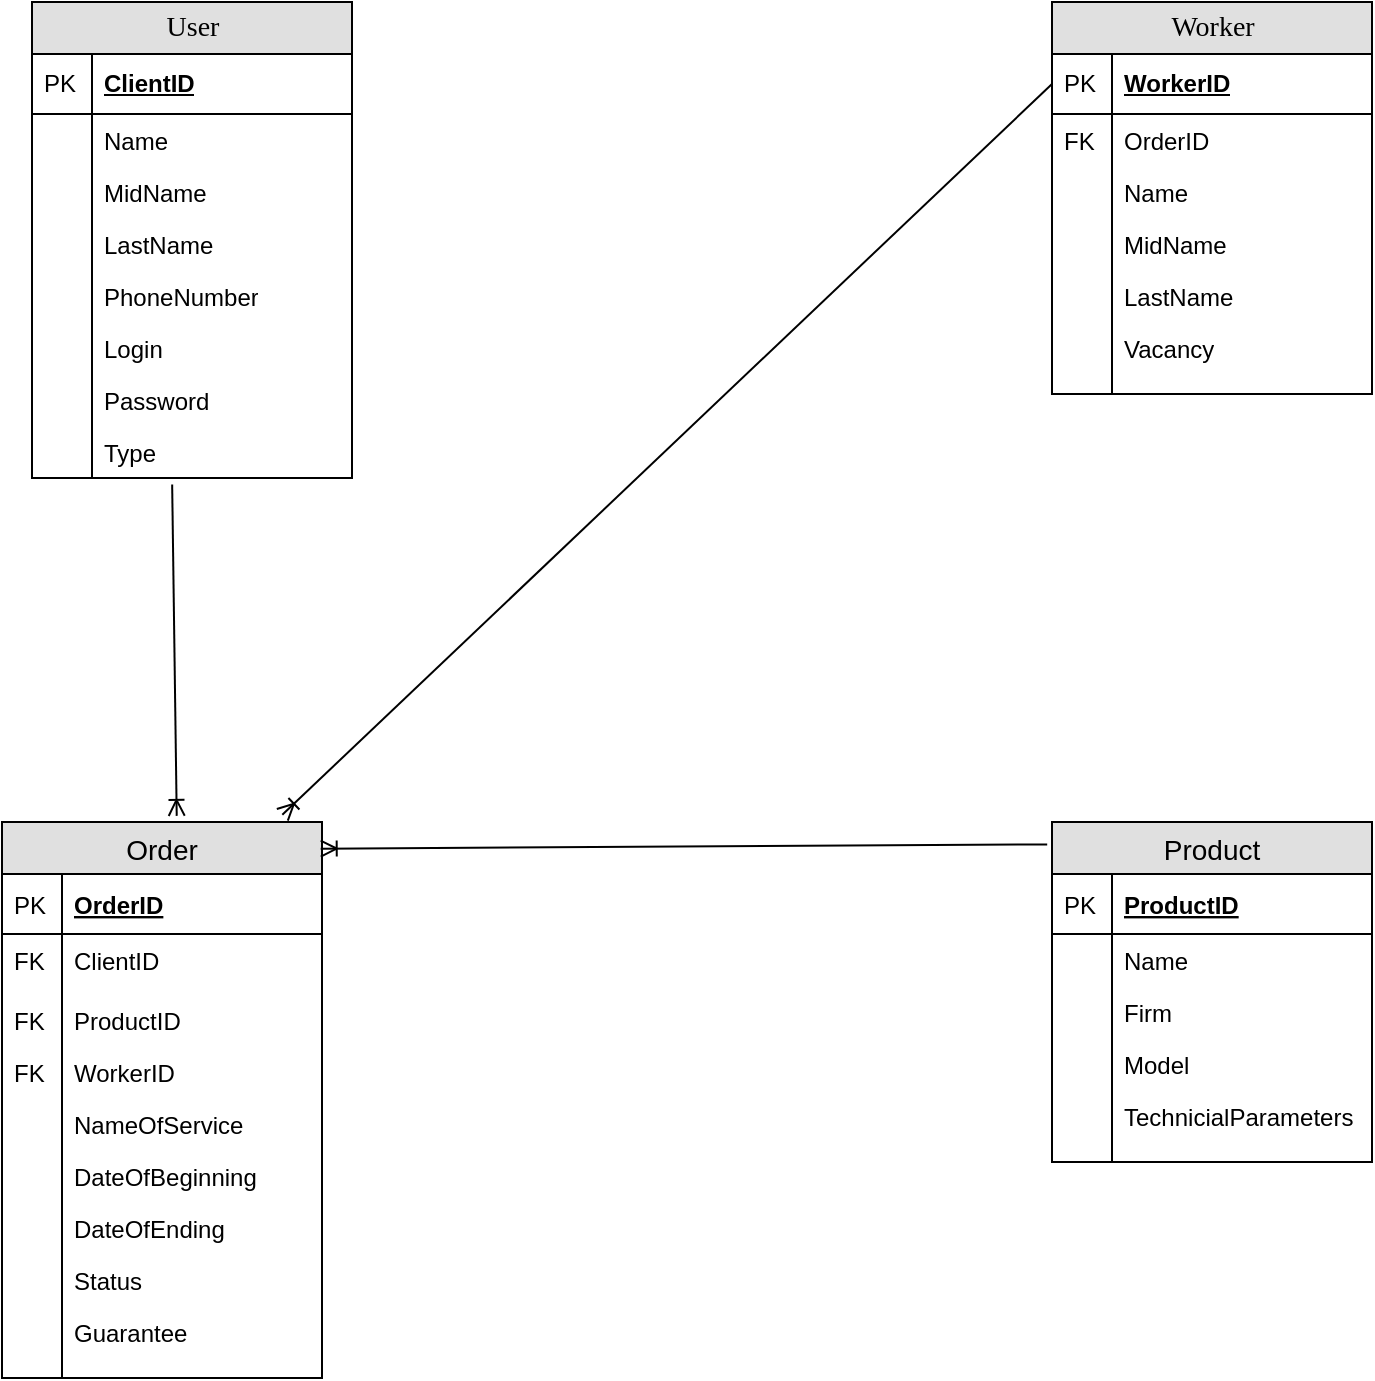 <mxfile version="10.7.4" type="github"><diagram name="Page-1" id="e56a1550-8fbb-45ad-956c-1786394a9013"><mxGraphModel dx="1010" dy="582" grid="1" gridSize="10" guides="1" tooltips="1" connect="1" arrows="1" fold="1" page="1" pageScale="1" pageWidth="1100" pageHeight="850" background="#ffffff" math="0" shadow="0"><root><mxCell id="0"/><mxCell id="1" parent="0"/><mxCell id="2e49270ec7c68f3f-8" value="User" style="swimlane;html=1;fontStyle=0;childLayout=stackLayout;horizontal=1;startSize=26;fillColor=#e0e0e0;horizontalStack=0;resizeParent=1;resizeLast=0;collapsible=1;marginBottom=0;swimlaneFillColor=#ffffff;align=center;rounded=0;shadow=0;comic=0;labelBackgroundColor=none;strokeColor=#000000;strokeWidth=1;fontFamily=Verdana;fontSize=14;fontColor=#000000;swimlaneLine=1;" parent="1" vertex="1"><mxGeometry x="140" y="9" width="160" height="238" as="geometry"/></mxCell><mxCell id="2e49270ec7c68f3f-9" value="ClientID" style="shape=partialRectangle;top=0;left=0;right=0;bottom=1;html=1;align=left;verticalAlign=middle;fillColor=none;spacingLeft=34;spacingRight=4;whiteSpace=wrap;overflow=hidden;rotatable=0;points=[[0,0.5],[1,0.5]];portConstraint=eastwest;dropTarget=0;fontStyle=5;" parent="2e49270ec7c68f3f-8" vertex="1"><mxGeometry y="26" width="160" height="30" as="geometry"/></mxCell><mxCell id="2e49270ec7c68f3f-10" value="PK" style="shape=partialRectangle;top=0;left=0;bottom=0;html=1;fillColor=none;align=left;verticalAlign=middle;spacingLeft=4;spacingRight=4;whiteSpace=wrap;overflow=hidden;rotatable=0;points=[];portConstraint=eastwest;part=1;" parent="2e49270ec7c68f3f-9" vertex="1" connectable="0"><mxGeometry width="30" height="30" as="geometry"/></mxCell><mxCell id="2e49270ec7c68f3f-11" value="Name" style="shape=partialRectangle;top=0;left=0;right=0;bottom=0;html=1;align=left;verticalAlign=top;fillColor=none;spacingLeft=34;spacingRight=4;whiteSpace=wrap;overflow=hidden;rotatable=0;points=[[0,0.5],[1,0.5]];portConstraint=eastwest;dropTarget=0;" parent="2e49270ec7c68f3f-8" vertex="1"><mxGeometry y="56" width="160" height="26" as="geometry"/></mxCell><mxCell id="2e49270ec7c68f3f-12" value="" style="shape=partialRectangle;top=0;left=0;bottom=0;html=1;fillColor=none;align=left;verticalAlign=top;spacingLeft=4;spacingRight=4;whiteSpace=wrap;overflow=hidden;rotatable=0;points=[];portConstraint=eastwest;part=1;" parent="2e49270ec7c68f3f-11" vertex="1" connectable="0"><mxGeometry width="30" height="26" as="geometry"/></mxCell><mxCell id="2e49270ec7c68f3f-13" value="MidName" style="shape=partialRectangle;top=0;left=0;right=0;bottom=0;html=1;align=left;verticalAlign=top;fillColor=none;spacingLeft=34;spacingRight=4;whiteSpace=wrap;overflow=hidden;rotatable=0;points=[[0,0.5],[1,0.5]];portConstraint=eastwest;dropTarget=0;" parent="2e49270ec7c68f3f-8" vertex="1"><mxGeometry y="82" width="160" height="26" as="geometry"/></mxCell><mxCell id="2e49270ec7c68f3f-14" value="" style="shape=partialRectangle;top=0;left=0;bottom=0;html=1;fillColor=none;align=left;verticalAlign=top;spacingLeft=4;spacingRight=4;whiteSpace=wrap;overflow=hidden;rotatable=0;points=[];portConstraint=eastwest;part=1;" parent="2e49270ec7c68f3f-13" vertex="1" connectable="0"><mxGeometry width="30" height="26" as="geometry"/></mxCell><mxCell id="2e49270ec7c68f3f-15" value="LastName" style="shape=partialRectangle;top=0;left=0;right=0;bottom=0;html=1;align=left;verticalAlign=top;fillColor=none;spacingLeft=34;spacingRight=4;whiteSpace=wrap;overflow=hidden;rotatable=0;points=[[0,0.5],[1,0.5]];portConstraint=eastwest;dropTarget=0;" parent="2e49270ec7c68f3f-8" vertex="1"><mxGeometry y="108" width="160" height="26" as="geometry"/></mxCell><mxCell id="2e49270ec7c68f3f-16" value="" style="shape=partialRectangle;top=0;left=0;bottom=0;html=1;fillColor=none;align=left;verticalAlign=top;spacingLeft=4;spacingRight=4;whiteSpace=wrap;overflow=hidden;rotatable=0;points=[];portConstraint=eastwest;part=1;" parent="2e49270ec7c68f3f-15" vertex="1" connectable="0"><mxGeometry width="30" height="26" as="geometry"/></mxCell><mxCell id="dgEd9h6C8QUHjy-DAuUv-50" value="PhoneNumber" style="shape=partialRectangle;top=0;left=0;right=0;bottom=0;html=1;align=left;verticalAlign=top;fillColor=none;spacingLeft=34;spacingRight=4;whiteSpace=wrap;overflow=hidden;rotatable=0;points=[[0,0.5],[1,0.5]];portConstraint=eastwest;dropTarget=0;" parent="2e49270ec7c68f3f-8" vertex="1"><mxGeometry y="134" width="160" height="26" as="geometry"/></mxCell><mxCell id="dgEd9h6C8QUHjy-DAuUv-51" value="" style="shape=partialRectangle;top=0;left=0;bottom=0;html=1;fillColor=none;align=left;verticalAlign=top;spacingLeft=4;spacingRight=4;whiteSpace=wrap;overflow=hidden;rotatable=0;points=[];portConstraint=eastwest;part=1;" parent="dgEd9h6C8QUHjy-DAuUv-50" vertex="1" connectable="0"><mxGeometry width="30" height="26" as="geometry"/></mxCell><mxCell id="1t4FAC0QkQ_IlfEiostJ-3" value="Login" style="shape=partialRectangle;top=0;left=0;right=0;bottom=0;align=left;verticalAlign=top;fillColor=none;spacingLeft=34;spacingRight=4;overflow=hidden;rotatable=0;points=[[0,0.5],[1,0.5]];portConstraint=eastwest;dropTarget=0;fontSize=12;" vertex="1" parent="2e49270ec7c68f3f-8"><mxGeometry y="160" width="160" height="26" as="geometry"/></mxCell><mxCell id="1t4FAC0QkQ_IlfEiostJ-4" value="" style="shape=partialRectangle;top=0;left=0;bottom=0;fillColor=none;align=left;verticalAlign=top;spacingLeft=4;spacingRight=4;overflow=hidden;rotatable=0;points=[];portConstraint=eastwest;part=1;fontSize=12;" vertex="1" connectable="0" parent="1t4FAC0QkQ_IlfEiostJ-3"><mxGeometry width="30" height="26" as="geometry"/></mxCell><mxCell id="1t4FAC0QkQ_IlfEiostJ-7" value="Password" style="shape=partialRectangle;top=0;left=0;right=0;bottom=0;align=left;verticalAlign=top;fillColor=none;spacingLeft=34;spacingRight=4;overflow=hidden;rotatable=0;points=[[0,0.5],[1,0.5]];portConstraint=eastwest;dropTarget=0;fontSize=12;" vertex="1" parent="2e49270ec7c68f3f-8"><mxGeometry y="186" width="160" height="26" as="geometry"/></mxCell><mxCell id="1t4FAC0QkQ_IlfEiostJ-8" value="" style="shape=partialRectangle;top=0;left=0;bottom=0;fillColor=none;align=left;verticalAlign=top;spacingLeft=4;spacingRight=4;overflow=hidden;rotatable=0;points=[];portConstraint=eastwest;part=1;fontSize=12;" vertex="1" connectable="0" parent="1t4FAC0QkQ_IlfEiostJ-7"><mxGeometry width="30" height="26" as="geometry"/></mxCell><mxCell id="1t4FAC0QkQ_IlfEiostJ-5" value="Type" style="shape=partialRectangle;top=0;left=0;right=0;bottom=0;align=left;verticalAlign=top;fillColor=none;spacingLeft=34;spacingRight=4;overflow=hidden;rotatable=0;points=[[0,0.5],[1,0.5]];portConstraint=eastwest;dropTarget=0;fontSize=12;" vertex="1" parent="2e49270ec7c68f3f-8"><mxGeometry y="212" width="160" height="26" as="geometry"/></mxCell><mxCell id="1t4FAC0QkQ_IlfEiostJ-6" value="" style="shape=partialRectangle;top=0;left=0;bottom=0;fillColor=none;align=left;verticalAlign=top;spacingLeft=4;spacingRight=4;overflow=hidden;rotatable=0;points=[];portConstraint=eastwest;part=1;fontSize=12;" vertex="1" connectable="0" parent="1t4FAC0QkQ_IlfEiostJ-5"><mxGeometry width="30" height="26" as="geometry"/></mxCell><mxCell id="2e49270ec7c68f3f-30" value="Worker" style="swimlane;html=1;fontStyle=0;childLayout=stackLayout;horizontal=1;startSize=26;fillColor=#e0e0e0;horizontalStack=0;resizeParent=1;resizeLast=0;collapsible=1;marginBottom=0;swimlaneFillColor=#ffffff;align=center;rounded=0;shadow=0;comic=0;labelBackgroundColor=none;strokeColor=#000000;strokeWidth=1;fontFamily=Verdana;fontSize=14;fontColor=#000000;" parent="1" vertex="1"><mxGeometry x="650" y="9" width="160" height="196" as="geometry"/></mxCell><mxCell id="2e49270ec7c68f3f-31" value="WorkerID" style="shape=partialRectangle;top=0;left=0;right=0;bottom=1;html=1;align=left;verticalAlign=middle;fillColor=none;spacingLeft=34;spacingRight=4;whiteSpace=wrap;overflow=hidden;rotatable=0;points=[[0,0.5],[1,0.5]];portConstraint=eastwest;dropTarget=0;fontStyle=5;" parent="2e49270ec7c68f3f-30" vertex="1"><mxGeometry y="26" width="160" height="30" as="geometry"/></mxCell><mxCell id="2e49270ec7c68f3f-32" value="PK" style="shape=partialRectangle;top=0;left=0;bottom=0;html=1;fillColor=none;align=left;verticalAlign=middle;spacingLeft=4;spacingRight=4;whiteSpace=wrap;overflow=hidden;rotatable=0;points=[];portConstraint=eastwest;part=1;" parent="2e49270ec7c68f3f-31" vertex="1" connectable="0"><mxGeometry width="30" height="30" as="geometry"/></mxCell><mxCell id="E06FmW0-NuVDLcT7gQHS-4" value="OrderID" style="shape=partialRectangle;top=0;left=0;right=0;bottom=0;align=left;verticalAlign=top;fillColor=none;spacingLeft=34;spacingRight=4;overflow=hidden;rotatable=0;points=[[0,0.5],[1,0.5]];portConstraint=eastwest;dropTarget=0;fontSize=12;" parent="2e49270ec7c68f3f-30" vertex="1"><mxGeometry y="56" width="160" height="26" as="geometry"/></mxCell><mxCell id="E06FmW0-NuVDLcT7gQHS-5" value="FK" style="shape=partialRectangle;top=0;left=0;bottom=0;fillColor=none;align=left;verticalAlign=top;spacingLeft=4;spacingRight=4;overflow=hidden;rotatable=0;points=[];portConstraint=eastwest;part=1;fontSize=12;" parent="E06FmW0-NuVDLcT7gQHS-4" vertex="1" connectable="0"><mxGeometry width="30" height="26" as="geometry"/></mxCell><mxCell id="2e49270ec7c68f3f-33" value="Name" style="shape=partialRectangle;top=0;left=0;right=0;bottom=0;html=1;align=left;verticalAlign=top;fillColor=none;spacingLeft=34;spacingRight=4;whiteSpace=wrap;overflow=hidden;rotatable=0;points=[[0,0.5],[1,0.5]];portConstraint=eastwest;dropTarget=0;" parent="2e49270ec7c68f3f-30" vertex="1"><mxGeometry y="82" width="160" height="26" as="geometry"/></mxCell><mxCell id="2e49270ec7c68f3f-34" value="" style="shape=partialRectangle;top=0;left=0;bottom=0;html=1;fillColor=none;align=left;verticalAlign=top;spacingLeft=4;spacingRight=4;whiteSpace=wrap;overflow=hidden;rotatable=0;points=[];portConstraint=eastwest;part=1;" parent="2e49270ec7c68f3f-33" vertex="1" connectable="0"><mxGeometry width="30" height="26" as="geometry"/></mxCell><mxCell id="2e49270ec7c68f3f-35" value="MidName" style="shape=partialRectangle;top=0;left=0;right=0;bottom=0;html=1;align=left;verticalAlign=top;fillColor=none;spacingLeft=34;spacingRight=4;whiteSpace=wrap;overflow=hidden;rotatable=0;points=[[0,0.5],[1,0.5]];portConstraint=eastwest;dropTarget=0;" parent="2e49270ec7c68f3f-30" vertex="1"><mxGeometry y="108" width="160" height="26" as="geometry"/></mxCell><mxCell id="2e49270ec7c68f3f-36" value="" style="shape=partialRectangle;top=0;left=0;bottom=0;html=1;fillColor=none;align=left;verticalAlign=top;spacingLeft=4;spacingRight=4;whiteSpace=wrap;overflow=hidden;rotatable=0;points=[];portConstraint=eastwest;part=1;" parent="2e49270ec7c68f3f-35" vertex="1" connectable="0"><mxGeometry width="30" height="26" as="geometry"/></mxCell><mxCell id="2e49270ec7c68f3f-37" value="LastName" style="shape=partialRectangle;top=0;left=0;right=0;bottom=0;html=1;align=left;verticalAlign=top;fillColor=none;spacingLeft=34;spacingRight=4;whiteSpace=wrap;overflow=hidden;rotatable=0;points=[[0,0.5],[1,0.5]];portConstraint=eastwest;dropTarget=0;" parent="2e49270ec7c68f3f-30" vertex="1"><mxGeometry y="134" width="160" height="26" as="geometry"/></mxCell><mxCell id="2e49270ec7c68f3f-38" value="" style="shape=partialRectangle;top=0;left=0;bottom=0;html=1;fillColor=none;align=left;verticalAlign=top;spacingLeft=4;spacingRight=4;whiteSpace=wrap;overflow=hidden;rotatable=0;points=[];portConstraint=eastwest;part=1;" parent="2e49270ec7c68f3f-37" vertex="1" connectable="0"><mxGeometry width="30" height="26" as="geometry"/></mxCell><mxCell id="dgEd9h6C8QUHjy-DAuUv-56" value="Vacancy" style="shape=partialRectangle;top=0;left=0;right=0;bottom=0;html=1;align=left;verticalAlign=top;fillColor=none;spacingLeft=34;spacingRight=4;whiteSpace=wrap;overflow=hidden;rotatable=0;points=[[0,0.5],[1,0.5]];portConstraint=eastwest;dropTarget=0;" parent="2e49270ec7c68f3f-30" vertex="1"><mxGeometry y="160" width="160" height="26" as="geometry"/></mxCell><mxCell id="dgEd9h6C8QUHjy-DAuUv-57" value="" style="shape=partialRectangle;top=0;left=0;bottom=0;html=1;fillColor=none;align=left;verticalAlign=top;spacingLeft=4;spacingRight=4;whiteSpace=wrap;overflow=hidden;rotatable=0;points=[];portConstraint=eastwest;part=1;" parent="dgEd9h6C8QUHjy-DAuUv-56" vertex="1" connectable="0"><mxGeometry width="30" height="26" as="geometry"/></mxCell><mxCell id="2e49270ec7c68f3f-39" value="" style="shape=partialRectangle;top=0;left=0;right=0;bottom=0;html=1;align=left;verticalAlign=top;fillColor=none;spacingLeft=34;spacingRight=4;whiteSpace=wrap;overflow=hidden;rotatable=0;points=[[0,0.5],[1,0.5]];portConstraint=eastwest;dropTarget=0;" parent="2e49270ec7c68f3f-30" vertex="1"><mxGeometry y="186" width="160" height="10" as="geometry"/></mxCell><mxCell id="2e49270ec7c68f3f-40" value="" style="shape=partialRectangle;top=0;left=0;bottom=0;html=1;fillColor=none;align=left;verticalAlign=top;spacingLeft=4;spacingRight=4;whiteSpace=wrap;overflow=hidden;rotatable=0;points=[];portConstraint=eastwest;part=1;" parent="2e49270ec7c68f3f-39" vertex="1" connectable="0"><mxGeometry width="30" height="10" as="geometry"/></mxCell><mxCell id="dgEd9h6C8QUHjy-DAuUv-1" value="Order" style="swimlane;fontStyle=0;childLayout=stackLayout;horizontal=1;startSize=26;fillColor=#e0e0e0;horizontalStack=0;resizeParent=1;resizeParentMax=0;resizeLast=0;collapsible=1;marginBottom=0;swimlaneFillColor=#ffffff;align=center;fontSize=14;" parent="1" vertex="1"><mxGeometry x="125" y="419" width="160" height="278" as="geometry"><mxRectangle x="250" y="333" width="70" height="26" as="alternateBounds"/></mxGeometry></mxCell><mxCell id="dgEd9h6C8QUHjy-DAuUv-2" value="OrderID" style="shape=partialRectangle;top=0;left=0;right=0;bottom=1;align=left;verticalAlign=middle;fillColor=none;spacingLeft=34;spacingRight=4;overflow=hidden;rotatable=0;points=[[0,0.5],[1,0.5]];portConstraint=eastwest;dropTarget=0;fontStyle=5;fontSize=12;" parent="dgEd9h6C8QUHjy-DAuUv-1" vertex="1"><mxGeometry y="26" width="160" height="30" as="geometry"/></mxCell><mxCell id="dgEd9h6C8QUHjy-DAuUv-3" value="PK" style="shape=partialRectangle;top=0;left=0;bottom=0;fillColor=none;align=left;verticalAlign=middle;spacingLeft=4;spacingRight=4;overflow=hidden;rotatable=0;points=[];portConstraint=eastwest;part=1;fontSize=12;" parent="dgEd9h6C8QUHjy-DAuUv-2" vertex="1" connectable="0"><mxGeometry width="30" height="30" as="geometry"/></mxCell><mxCell id="dgEd9h6C8QUHjy-DAuUv-54" value="ClientID" style="shape=partialRectangle;top=0;left=0;right=0;bottom=0;align=left;verticalAlign=top;fillColor=none;spacingLeft=34;spacingRight=4;overflow=hidden;rotatable=0;points=[[0,0.5],[1,0.5]];portConstraint=eastwest;dropTarget=0;fontSize=12;" parent="dgEd9h6C8QUHjy-DAuUv-1" vertex="1"><mxGeometry y="56" width="160" height="30" as="geometry"/></mxCell><mxCell id="dgEd9h6C8QUHjy-DAuUv-55" value="FK" style="shape=partialRectangle;top=0;left=0;bottom=0;fillColor=none;align=left;verticalAlign=top;spacingLeft=4;spacingRight=4;overflow=hidden;rotatable=0;points=[];portConstraint=eastwest;part=1;fontSize=12;" parent="dgEd9h6C8QUHjy-DAuUv-54" vertex="1" connectable="0"><mxGeometry width="30" height="30" as="geometry"/></mxCell><mxCell id="dgEd9h6C8QUHjy-DAuUv-52" value="ProductID" style="shape=partialRectangle;top=0;left=0;right=0;bottom=0;align=left;verticalAlign=top;fillColor=none;spacingLeft=34;spacingRight=4;overflow=hidden;rotatable=0;points=[[0,0.5],[1,0.5]];portConstraint=eastwest;dropTarget=0;fontSize=12;" parent="dgEd9h6C8QUHjy-DAuUv-1" vertex="1"><mxGeometry y="86" width="160" height="26" as="geometry"/></mxCell><mxCell id="dgEd9h6C8QUHjy-DAuUv-53" value="FK" style="shape=partialRectangle;top=0;left=0;bottom=0;fillColor=none;align=left;verticalAlign=top;spacingLeft=4;spacingRight=4;overflow=hidden;rotatable=0;points=[];portConstraint=eastwest;part=1;fontSize=12;" parent="dgEd9h6C8QUHjy-DAuUv-52" vertex="1" connectable="0"><mxGeometry width="30" height="26" as="geometry"/></mxCell><mxCell id="Cm2wK3WcRPLcECe4KZQW-1" value="WorkerID" style="shape=partialRectangle;top=0;left=0;right=0;bottom=0;align=left;verticalAlign=top;fillColor=none;spacingLeft=34;spacingRight=4;overflow=hidden;rotatable=0;points=[[0,0.5],[1,0.5]];portConstraint=eastwest;dropTarget=0;fontSize=12;" parent="dgEd9h6C8QUHjy-DAuUv-1" vertex="1"><mxGeometry y="112" width="160" height="26" as="geometry"/></mxCell><mxCell id="Cm2wK3WcRPLcECe4KZQW-2" value="FK" style="shape=partialRectangle;top=0;left=0;bottom=0;fillColor=none;align=left;verticalAlign=top;spacingLeft=4;spacingRight=4;overflow=hidden;rotatable=0;points=[];portConstraint=eastwest;part=1;fontSize=12;" parent="Cm2wK3WcRPLcECe4KZQW-1" vertex="1" connectable="0"><mxGeometry width="30" height="26" as="geometry"/></mxCell><mxCell id="dgEd9h6C8QUHjy-DAuUv-4" value="NameOfService" style="shape=partialRectangle;top=0;left=0;right=0;bottom=0;align=left;verticalAlign=top;fillColor=none;spacingLeft=34;spacingRight=4;overflow=hidden;rotatable=0;points=[[0,0.5],[1,0.5]];portConstraint=eastwest;dropTarget=0;fontSize=12;" parent="dgEd9h6C8QUHjy-DAuUv-1" vertex="1"><mxGeometry y="138" width="160" height="26" as="geometry"/></mxCell><mxCell id="dgEd9h6C8QUHjy-DAuUv-5" value="" style="shape=partialRectangle;top=0;left=0;bottom=0;fillColor=none;align=left;verticalAlign=top;spacingLeft=4;spacingRight=4;overflow=hidden;rotatable=0;points=[];portConstraint=eastwest;part=1;fontSize=12;" parent="dgEd9h6C8QUHjy-DAuUv-4" vertex="1" connectable="0"><mxGeometry width="30" height="26" as="geometry"/></mxCell><mxCell id="dgEd9h6C8QUHjy-DAuUv-6" value="DateOfBeginning" style="shape=partialRectangle;top=0;left=0;right=0;bottom=0;align=left;verticalAlign=top;fillColor=none;spacingLeft=34;spacingRight=4;overflow=hidden;rotatable=0;points=[[0,0.5],[1,0.5]];portConstraint=eastwest;dropTarget=0;fontSize=12;" parent="dgEd9h6C8QUHjy-DAuUv-1" vertex="1"><mxGeometry y="164" width="160" height="26" as="geometry"/></mxCell><mxCell id="dgEd9h6C8QUHjy-DAuUv-7" value="" style="shape=partialRectangle;top=0;left=0;bottom=0;fillColor=none;align=left;verticalAlign=top;spacingLeft=4;spacingRight=4;overflow=hidden;rotatable=0;points=[];portConstraint=eastwest;part=1;fontSize=12;" parent="dgEd9h6C8QUHjy-DAuUv-6" vertex="1" connectable="0"><mxGeometry width="30" height="26" as="geometry"/></mxCell><mxCell id="dgEd9h6C8QUHjy-DAuUv-59" value="DateOfEnding" style="shape=partialRectangle;top=0;left=0;right=0;bottom=0;align=left;verticalAlign=top;fillColor=none;spacingLeft=34;spacingRight=4;overflow=hidden;rotatable=0;points=[[0,0.5],[1,0.5]];portConstraint=eastwest;dropTarget=0;fontSize=12;" parent="dgEd9h6C8QUHjy-DAuUv-1" vertex="1"><mxGeometry y="190" width="160" height="26" as="geometry"/></mxCell><mxCell id="dgEd9h6C8QUHjy-DAuUv-60" value="" style="shape=partialRectangle;top=0;left=0;bottom=0;fillColor=none;align=left;verticalAlign=top;spacingLeft=4;spacingRight=4;overflow=hidden;rotatable=0;points=[];portConstraint=eastwest;part=1;fontSize=12;" parent="dgEd9h6C8QUHjy-DAuUv-59" vertex="1" connectable="0"><mxGeometry width="30" height="26" as="geometry"/></mxCell><mxCell id="dgEd9h6C8QUHjy-DAuUv-63" value="Status" style="shape=partialRectangle;top=0;left=0;right=0;bottom=0;align=left;verticalAlign=top;fillColor=none;spacingLeft=34;spacingRight=4;overflow=hidden;rotatable=0;points=[[0,0.5],[1,0.5]];portConstraint=eastwest;dropTarget=0;fontSize=12;" parent="dgEd9h6C8QUHjy-DAuUv-1" vertex="1"><mxGeometry y="216" width="160" height="26" as="geometry"/></mxCell><mxCell id="dgEd9h6C8QUHjy-DAuUv-64" value="" style="shape=partialRectangle;top=0;left=0;bottom=0;fillColor=none;align=left;verticalAlign=top;spacingLeft=4;spacingRight=4;overflow=hidden;rotatable=0;points=[];portConstraint=eastwest;part=1;fontSize=12;" parent="dgEd9h6C8QUHjy-DAuUv-63" vertex="1" connectable="0"><mxGeometry width="30" height="26" as="geometry"/></mxCell><mxCell id="dgEd9h6C8QUHjy-DAuUv-8" value="Guarantee" style="shape=partialRectangle;top=0;left=0;right=0;bottom=0;align=left;verticalAlign=top;fillColor=none;spacingLeft=34;spacingRight=4;overflow=hidden;rotatable=0;points=[[0,0.5],[1,0.5]];portConstraint=eastwest;dropTarget=0;fontSize=12;" parent="dgEd9h6C8QUHjy-DAuUv-1" vertex="1"><mxGeometry y="242" width="160" height="26" as="geometry"/></mxCell><mxCell id="dgEd9h6C8QUHjy-DAuUv-9" value="" style="shape=partialRectangle;top=0;left=0;bottom=0;fillColor=none;align=left;verticalAlign=top;spacingLeft=4;spacingRight=4;overflow=hidden;rotatable=0;points=[];portConstraint=eastwest;part=1;fontSize=12;" parent="dgEd9h6C8QUHjy-DAuUv-8" vertex="1" connectable="0"><mxGeometry width="30" height="26" as="geometry"/></mxCell><mxCell id="dgEd9h6C8QUHjy-DAuUv-10" value="" style="shape=partialRectangle;top=0;left=0;right=0;bottom=0;align=left;verticalAlign=top;fillColor=none;spacingLeft=34;spacingRight=4;overflow=hidden;rotatable=0;points=[[0,0.5],[1,0.5]];portConstraint=eastwest;dropTarget=0;fontSize=12;" parent="dgEd9h6C8QUHjy-DAuUv-1" vertex="1"><mxGeometry y="268" width="160" height="10" as="geometry"/></mxCell><mxCell id="dgEd9h6C8QUHjy-DAuUv-11" value="" style="shape=partialRectangle;top=0;left=0;bottom=0;fillColor=none;align=left;verticalAlign=top;spacingLeft=4;spacingRight=4;overflow=hidden;rotatable=0;points=[];portConstraint=eastwest;part=1;fontSize=12;" parent="dgEd9h6C8QUHjy-DAuUv-10" vertex="1" connectable="0"><mxGeometry width="30" height="10" as="geometry"/></mxCell><mxCell id="dgEd9h6C8QUHjy-DAuUv-12" value="Product" style="swimlane;fontStyle=0;childLayout=stackLayout;horizontal=1;startSize=26;fillColor=#e0e0e0;horizontalStack=0;resizeParent=1;resizeParentMax=0;resizeLast=0;collapsible=1;marginBottom=0;swimlaneFillColor=#ffffff;align=center;fontSize=14;" parent="1" vertex="1"><mxGeometry x="650" y="419" width="160" height="170" as="geometry"/></mxCell><mxCell id="dgEd9h6C8QUHjy-DAuUv-13" value="ProductID" style="shape=partialRectangle;top=0;left=0;right=0;bottom=1;align=left;verticalAlign=middle;fillColor=none;spacingLeft=34;spacingRight=4;overflow=hidden;rotatable=0;points=[[0,0.5],[1,0.5]];portConstraint=eastwest;dropTarget=0;fontStyle=5;fontSize=12;" parent="dgEd9h6C8QUHjy-DAuUv-12" vertex="1"><mxGeometry y="26" width="160" height="30" as="geometry"/></mxCell><mxCell id="dgEd9h6C8QUHjy-DAuUv-14" value="PK" style="shape=partialRectangle;top=0;left=0;bottom=0;fillColor=none;align=left;verticalAlign=middle;spacingLeft=4;spacingRight=4;overflow=hidden;rotatable=0;points=[];portConstraint=eastwest;part=1;fontSize=12;" parent="dgEd9h6C8QUHjy-DAuUv-13" vertex="1" connectable="0"><mxGeometry width="30" height="30" as="geometry"/></mxCell><mxCell id="dgEd9h6C8QUHjy-DAuUv-15" value="Name" style="shape=partialRectangle;top=0;left=0;right=0;bottom=0;align=left;verticalAlign=top;fillColor=none;spacingLeft=34;spacingRight=4;overflow=hidden;rotatable=0;points=[[0,0.5],[1,0.5]];portConstraint=eastwest;dropTarget=0;fontSize=12;" parent="dgEd9h6C8QUHjy-DAuUv-12" vertex="1"><mxGeometry y="56" width="160" height="26" as="geometry"/></mxCell><mxCell id="dgEd9h6C8QUHjy-DAuUv-16" value="" style="shape=partialRectangle;top=0;left=0;bottom=0;fillColor=none;align=left;verticalAlign=top;spacingLeft=4;spacingRight=4;overflow=hidden;rotatable=0;points=[];portConstraint=eastwest;part=1;fontSize=12;" parent="dgEd9h6C8QUHjy-DAuUv-15" vertex="1" connectable="0"><mxGeometry width="30" height="26" as="geometry"/></mxCell><mxCell id="dgEd9h6C8QUHjy-DAuUv-17" value="Firm" style="shape=partialRectangle;top=0;left=0;right=0;bottom=0;align=left;verticalAlign=top;fillColor=none;spacingLeft=34;spacingRight=4;overflow=hidden;rotatable=0;points=[[0,0.5],[1,0.5]];portConstraint=eastwest;dropTarget=0;fontSize=12;" parent="dgEd9h6C8QUHjy-DAuUv-12" vertex="1"><mxGeometry y="82" width="160" height="26" as="geometry"/></mxCell><mxCell id="dgEd9h6C8QUHjy-DAuUv-18" value="" style="shape=partialRectangle;top=0;left=0;bottom=0;fillColor=none;align=left;verticalAlign=top;spacingLeft=4;spacingRight=4;overflow=hidden;rotatable=0;points=[];portConstraint=eastwest;part=1;fontSize=12;" parent="dgEd9h6C8QUHjy-DAuUv-17" vertex="1" connectable="0"><mxGeometry width="30" height="26" as="geometry"/></mxCell><mxCell id="dgEd9h6C8QUHjy-DAuUv-19" value="Model" style="shape=partialRectangle;top=0;left=0;right=0;bottom=0;align=left;verticalAlign=top;fillColor=none;spacingLeft=34;spacingRight=4;overflow=hidden;rotatable=0;points=[[0,0.5],[1,0.5]];portConstraint=eastwest;dropTarget=0;fontSize=12;" parent="dgEd9h6C8QUHjy-DAuUv-12" vertex="1"><mxGeometry y="108" width="160" height="26" as="geometry"/></mxCell><mxCell id="dgEd9h6C8QUHjy-DAuUv-20" value="" style="shape=partialRectangle;top=0;left=0;bottom=0;fillColor=none;align=left;verticalAlign=top;spacingLeft=4;spacingRight=4;overflow=hidden;rotatable=0;points=[];portConstraint=eastwest;part=1;fontSize=12;" parent="dgEd9h6C8QUHjy-DAuUv-19" vertex="1" connectable="0"><mxGeometry width="30" height="26" as="geometry"/></mxCell><mxCell id="dgEd9h6C8QUHjy-DAuUv-61" value="TechnicialParameters" style="shape=partialRectangle;top=0;left=0;right=0;bottom=0;align=left;verticalAlign=top;fillColor=none;spacingLeft=34;spacingRight=4;overflow=hidden;rotatable=0;points=[[0,0.5],[1,0.5]];portConstraint=eastwest;dropTarget=0;fontSize=12;" parent="dgEd9h6C8QUHjy-DAuUv-12" vertex="1"><mxGeometry y="134" width="160" height="26" as="geometry"/></mxCell><mxCell id="dgEd9h6C8QUHjy-DAuUv-62" value="" style="shape=partialRectangle;top=0;left=0;bottom=0;fillColor=none;align=left;verticalAlign=top;spacingLeft=4;spacingRight=4;overflow=hidden;rotatable=0;points=[];portConstraint=eastwest;part=1;fontSize=12;" parent="dgEd9h6C8QUHjy-DAuUv-61" vertex="1" connectable="0"><mxGeometry width="30" height="26" as="geometry"/></mxCell><mxCell id="dgEd9h6C8QUHjy-DAuUv-21" value="" style="shape=partialRectangle;top=0;left=0;right=0;bottom=0;align=left;verticalAlign=top;fillColor=none;spacingLeft=34;spacingRight=4;overflow=hidden;rotatable=0;points=[[0,0.5],[1,0.5]];portConstraint=eastwest;dropTarget=0;fontSize=12;" parent="dgEd9h6C8QUHjy-DAuUv-12" vertex="1"><mxGeometry y="160" width="160" height="10" as="geometry"/></mxCell><mxCell id="dgEd9h6C8QUHjy-DAuUv-22" value="" style="shape=partialRectangle;top=0;left=0;bottom=0;fillColor=none;align=left;verticalAlign=top;spacingLeft=4;spacingRight=4;overflow=hidden;rotatable=0;points=[];portConstraint=eastwest;part=1;fontSize=12;" parent="dgEd9h6C8QUHjy-DAuUv-21" vertex="1" connectable="0"><mxGeometry width="30" height="10" as="geometry"/></mxCell><mxCell id="dgEd9h6C8QUHjy-DAuUv-47" value="" style="fontSize=12;html=1;endArrow=ERoneToMany;entryX=0.996;entryY=0.048;entryDx=0;entryDy=0;entryPerimeter=0;exitX=-0.015;exitY=0.066;exitDx=0;exitDy=0;exitPerimeter=0;" parent="1" source="dgEd9h6C8QUHjy-DAuUv-12" target="dgEd9h6C8QUHjy-DAuUv-1" edge="1"><mxGeometry width="100" height="100" relative="1" as="geometry"><mxPoint x="540" y="330" as="sourcePoint"/><mxPoint x="360" y="450" as="targetPoint"/></mxGeometry></mxCell><mxCell id="dgEd9h6C8QUHjy-DAuUv-48" value="" style="fontSize=12;html=1;endArrow=ERoneToMany;entryX=0.546;entryY=-0.011;entryDx=0;entryDy=0;entryPerimeter=0;exitX=0.438;exitY=1.123;exitDx=0;exitDy=0;exitPerimeter=0;" parent="1" source="1t4FAC0QkQ_IlfEiostJ-5" target="dgEd9h6C8QUHjy-DAuUv-1" edge="1"><mxGeometry width="100" height="100" relative="1" as="geometry"><mxPoint x="212" y="290" as="sourcePoint"/><mxPoint x="220" y="340" as="targetPoint"/></mxGeometry></mxCell><mxCell id="dgEd9h6C8QUHjy-DAuUv-49" value="" style="fontSize=12;html=1;endArrow=ERoneToMany;entryX=0.876;entryY=-0.013;entryDx=0;entryDy=0;entryPerimeter=0;exitX=0;exitY=0.5;exitDx=0;exitDy=0;" parent="1" source="2e49270ec7c68f3f-31" target="dgEd9h6C8QUHjy-DAuUv-1" edge="1"><mxGeometry width="100" height="100" relative="1" as="geometry"><mxPoint x="380" y="80" as="sourcePoint"/><mxPoint x="580" y="180" as="targetPoint"/></mxGeometry></mxCell></root></mxGraphModel></diagram></mxfile>